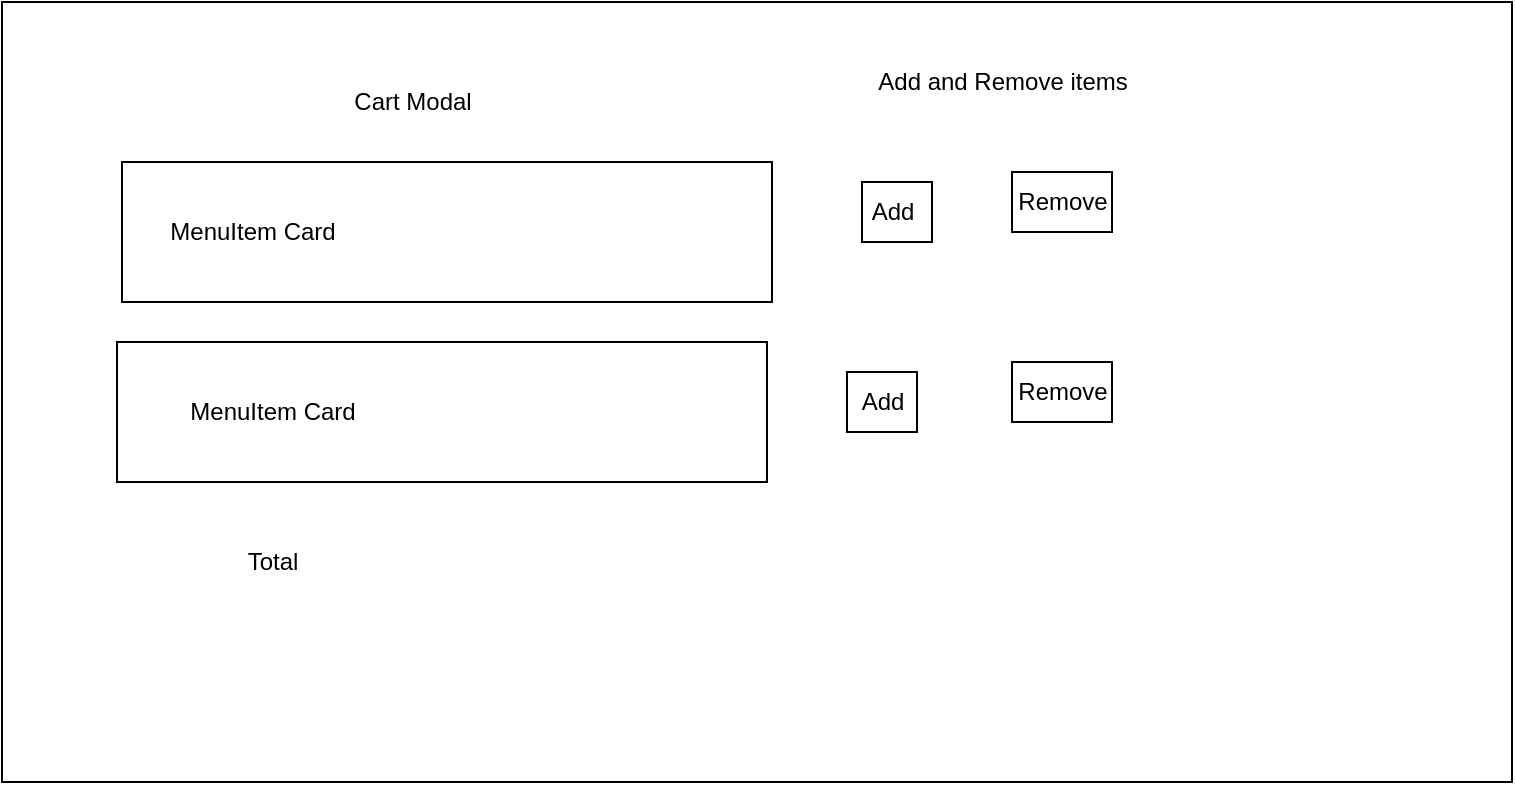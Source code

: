 <mxfile>
    <diagram id="NS5hg6S1IXiDI1910XtF" name="Page-1">
        <mxGraphModel dx="1115" dy="604" grid="1" gridSize="10" guides="1" tooltips="1" connect="1" arrows="1" fold="1" page="1" pageScale="1" pageWidth="850" pageHeight="1100" math="0" shadow="0">
            <root>
                <mxCell id="0"/>
                <mxCell id="1" parent="0"/>
                <mxCell id="13" value="" style="rounded=0;whiteSpace=wrap;html=1;" vertex="1" parent="1">
                    <mxGeometry x="40" y="410" width="755" height="390" as="geometry"/>
                </mxCell>
                <mxCell id="14" value="Cart Modal" style="text;html=1;resizable=0;autosize=1;align=center;verticalAlign=middle;points=[];fillColor=none;strokeColor=none;rounded=0;" vertex="1" parent="1">
                    <mxGeometry x="210" y="450" width="70" height="20" as="geometry"/>
                </mxCell>
                <mxCell id="15" value="Total" style="text;html=1;resizable=0;autosize=1;align=center;verticalAlign=middle;points=[];fillColor=none;strokeColor=none;rounded=0;" vertex="1" parent="1">
                    <mxGeometry x="155" y="680" width="40" height="20" as="geometry"/>
                </mxCell>
                <mxCell id="17" value="" style="rounded=0;whiteSpace=wrap;html=1;" vertex="1" parent="1">
                    <mxGeometry x="100" y="490" width="325" height="70" as="geometry"/>
                </mxCell>
                <mxCell id="18" value="MenuItem Card" style="text;html=1;resizable=0;autosize=1;align=center;verticalAlign=middle;points=[];fillColor=none;strokeColor=none;rounded=0;" vertex="1" parent="1">
                    <mxGeometry x="115" y="515" width="100" height="20" as="geometry"/>
                </mxCell>
                <mxCell id="19" value="" style="rounded=0;whiteSpace=wrap;html=1;" vertex="1" parent="1">
                    <mxGeometry x="97.5" y="580" width="325" height="70" as="geometry"/>
                </mxCell>
                <mxCell id="20" value="MenuItem Card" style="text;html=1;resizable=0;autosize=1;align=center;verticalAlign=middle;points=[];fillColor=none;strokeColor=none;rounded=0;" vertex="1" parent="1">
                    <mxGeometry x="125" y="605" width="100" height="20" as="geometry"/>
                </mxCell>
                <mxCell id="21" value="" style="rounded=0;whiteSpace=wrap;html=1;" vertex="1" parent="1">
                    <mxGeometry x="470" y="500" width="35" height="30" as="geometry"/>
                </mxCell>
                <mxCell id="22" value="Add and Remove items" style="text;html=1;resizable=0;autosize=1;align=center;verticalAlign=middle;points=[];fillColor=none;strokeColor=none;rounded=0;" vertex="1" parent="1">
                    <mxGeometry x="470" y="440" width="140" height="20" as="geometry"/>
                </mxCell>
                <mxCell id="23" value="" style="rounded=0;whiteSpace=wrap;html=1;" vertex="1" parent="1">
                    <mxGeometry x="545" y="495" width="50" height="30" as="geometry"/>
                </mxCell>
                <mxCell id="24" value="Remove" style="text;html=1;resizable=0;autosize=1;align=center;verticalAlign=middle;points=[];fillColor=none;strokeColor=none;rounded=0;" vertex="1" parent="1">
                    <mxGeometry x="540" y="500" width="60" height="20" as="geometry"/>
                </mxCell>
                <mxCell id="25" value="" style="rounded=0;whiteSpace=wrap;html=1;" vertex="1" parent="1">
                    <mxGeometry x="462.5" y="595" width="35" height="30" as="geometry"/>
                </mxCell>
                <mxCell id="26" value="Add" style="text;html=1;resizable=0;autosize=1;align=center;verticalAlign=middle;points=[];fillColor=none;strokeColor=none;rounded=0;" vertex="1" parent="1">
                    <mxGeometry x="460" y="600" width="40" height="20" as="geometry"/>
                </mxCell>
                <mxCell id="28" value="" style="rounded=0;whiteSpace=wrap;html=1;" vertex="1" parent="1">
                    <mxGeometry x="545" y="590" width="50" height="30" as="geometry"/>
                </mxCell>
                <mxCell id="29" value="Remove" style="text;html=1;resizable=0;autosize=1;align=center;verticalAlign=middle;points=[];fillColor=none;strokeColor=none;rounded=0;" vertex="1" parent="1">
                    <mxGeometry x="540" y="595" width="60" height="20" as="geometry"/>
                </mxCell>
                <mxCell id="30" value="Add" style="text;html=1;resizable=0;autosize=1;align=center;verticalAlign=middle;points=[];fillColor=none;strokeColor=none;rounded=0;" vertex="1" parent="1">
                    <mxGeometry x="465" y="505" width="40" height="20" as="geometry"/>
                </mxCell>
            </root>
        </mxGraphModel>
    </diagram>
</mxfile>